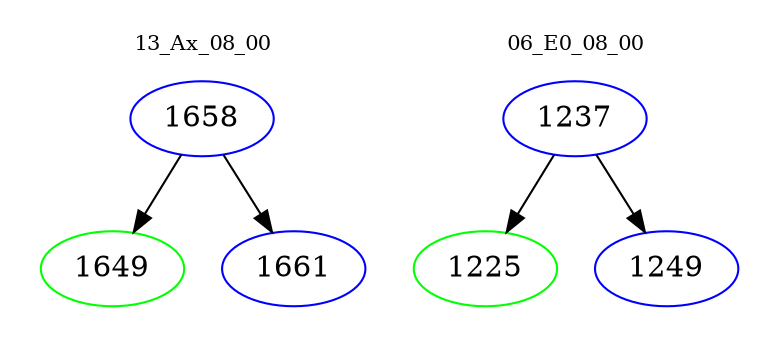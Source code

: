 digraph{
subgraph cluster_0 {
color = white
label = "13_Ax_08_00";
fontsize=10;
T0_1658 [label="1658", color="blue"]
T0_1658 -> T0_1649 [color="black"]
T0_1649 [label="1649", color="green"]
T0_1658 -> T0_1661 [color="black"]
T0_1661 [label="1661", color="blue"]
}
subgraph cluster_1 {
color = white
label = "06_E0_08_00";
fontsize=10;
T1_1237 [label="1237", color="blue"]
T1_1237 -> T1_1225 [color="black"]
T1_1225 [label="1225", color="green"]
T1_1237 -> T1_1249 [color="black"]
T1_1249 [label="1249", color="blue"]
}
}

